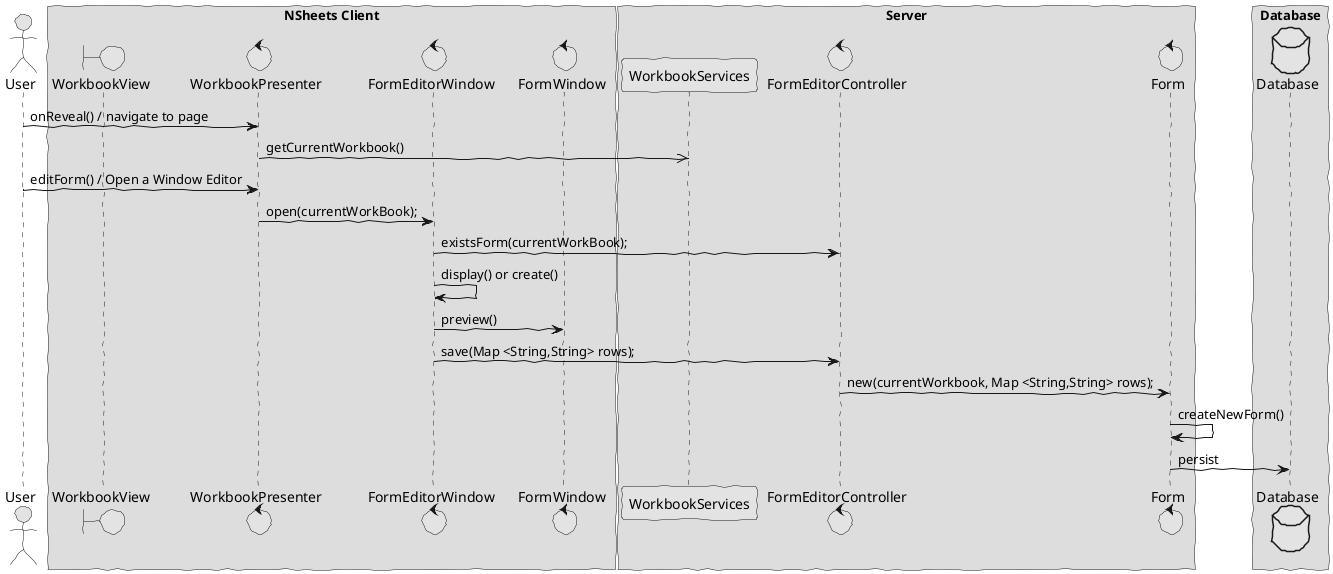 @startuml  design1.png
skinparam handwritten true
skinparam monochrome true
skinparam packageStyle rect
skinparam defaultFontName FG Virgil
skinparam shadowing false

actor User
boundary WorkbookView
control WorkbookPresenter
control FormEditorWindow
control FormWindow
control Form
control FormEditorController
database Database

box "NSheets Client"
participant WorkbookView
participant WorkbookPresenter
participant FormEditorWindow
participant FormWindow
end box

box "Server"
participant WorkbookServices
participant FormEditorController
participant Form
end box

box "Database"
participant Database
end box

User -> WorkbookPresenter : onReveal() / navigate to page
WorkbookPresenter ->> WorkbookServices : getCurrentWorkbook()
User -> WorkbookPresenter : editForm() / Open a Window Editor
WorkbookPresenter -> FormEditorWindow : open(currentWorkBook);
FormEditorWindow -> FormEditorController : existsForm(currentWorkBook);
FormEditorWindow -> FormEditorWindow : display() or create()
FormEditorWindow -> FormWindow : preview()
FormEditorWindow -> FormEditorController : save(Map <String,String> rows);
FormEditorController -> Form : new(currentWorkbook, Map <String,String> rows);
Form -> Form : createNewForm()
Form -> Database : persist

@enduml
